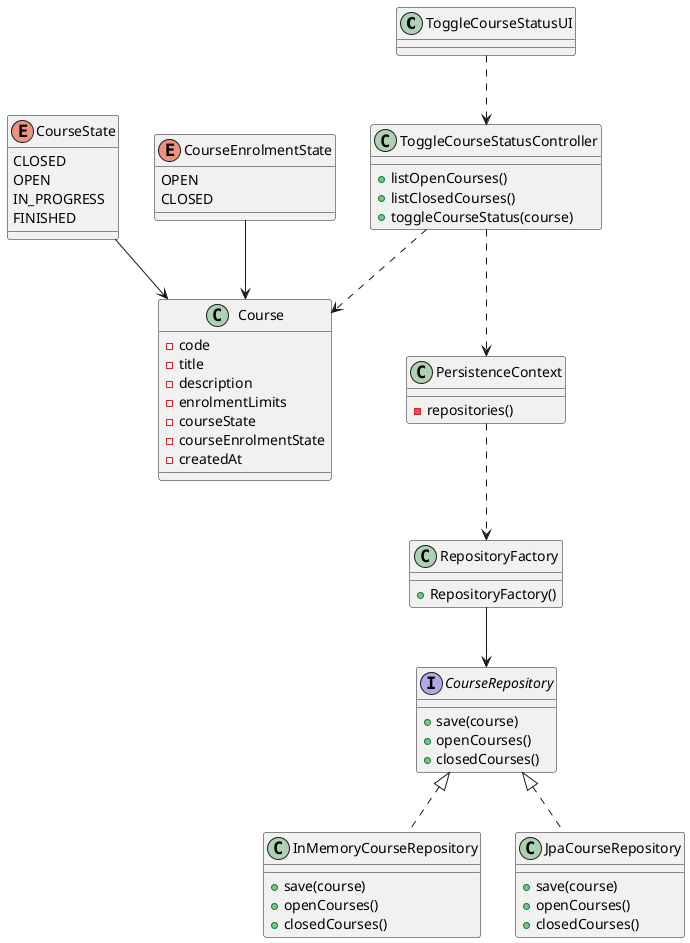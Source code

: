 @startuml US1004_CD

class ToggleCourseStatusUI {

}

class ToggleCourseStatusController {
+ listOpenCourses()
+ listClosedCourses()
+ toggleCourseStatus(course)
}


class Course {
  - code
  - title
  - description
  - enrolmentLimits
  - courseState
  - courseEnrolmentState
  - createdAt
}

class RepositoryFactory {
  + RepositoryFactory()
}

interface CourseRepository {
  + save(course)
  + openCourses()
  + closedCourses()
}

class InMemoryCourseRepository {
  + save(course)
  + openCourses()
  + closedCourses()
}

class JpaCourseRepository {
  + save(course)
  + openCourses()
  + closedCourses()
}

class PersistenceContext {
  - repositories()
}


enum CourseState {
  CLOSED
  OPEN
  IN_PROGRESS
  FINISHED
}

enum CourseEnrolmentState {
  OPEN
  CLOSED
}


CourseState --> Course
CourseEnrolmentState --> Course

PersistenceContext ..> RepositoryFactory
RepositoryFactory --> CourseRepository

CourseRepository <|.. InMemoryCourseRepository
CourseRepository <|.. JpaCourseRepository
ToggleCourseStatusController ..> PersistenceContext
ToggleCourseStatusController ..> Course
ToggleCourseStatusUI ..> ToggleCourseStatusController


@enduml
